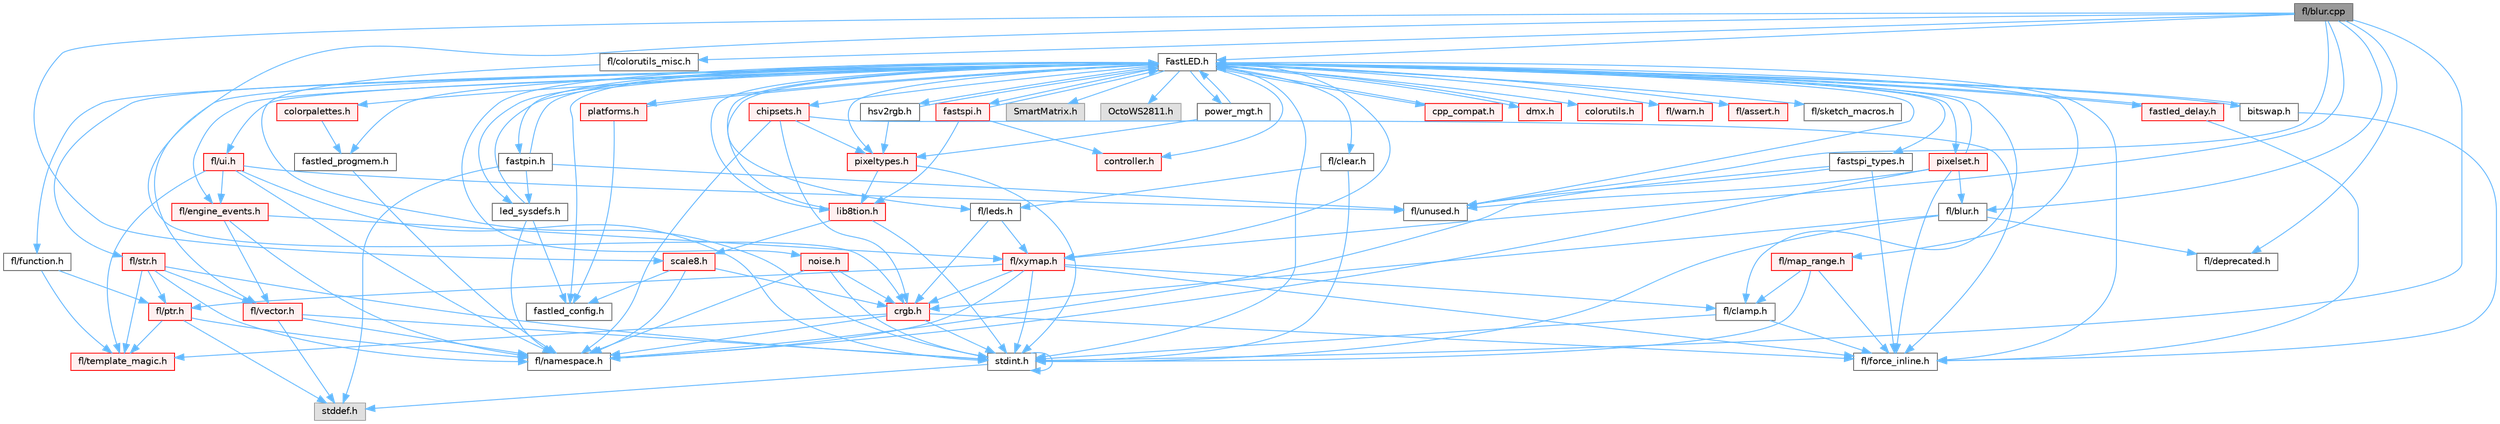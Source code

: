 digraph "fl/blur.cpp"
{
 // INTERACTIVE_SVG=YES
 // LATEX_PDF_SIZE
  bgcolor="transparent";
  edge [fontname=Helvetica,fontsize=10,labelfontname=Helvetica,labelfontsize=10];
  node [fontname=Helvetica,fontsize=10,shape=box,height=0.2,width=0.4];
  Node1 [id="Node000001",label="fl/blur.cpp",height=0.2,width=0.4,color="gray40", fillcolor="grey60", style="filled", fontcolor="black",tooltip=" "];
  Node1 -> Node2 [id="edge1_Node000001_Node000002",color="steelblue1",style="solid",tooltip=" "];
  Node2 [id="Node000002",label="stdint.h",height=0.2,width=0.4,color="grey40", fillcolor="white", style="filled",URL="$df/dd8/stdint_8h.html",tooltip=" "];
  Node2 -> Node3 [id="edge2_Node000002_Node000003",color="steelblue1",style="solid",tooltip=" "];
  Node3 [id="Node000003",label="stddef.h",height=0.2,width=0.4,color="grey60", fillcolor="#E0E0E0", style="filled",tooltip=" "];
  Node2 -> Node2 [id="edge3_Node000002_Node000002",color="steelblue1",style="solid",tooltip=" "];
  Node1 -> Node4 [id="edge4_Node000001_Node000004",color="steelblue1",style="solid",tooltip=" "];
  Node4 [id="Node000004",label="FastLED.h",height=0.2,width=0.4,color="grey40", fillcolor="white", style="filled",URL="$db/d97/_fast_l_e_d_8h.html",tooltip="central include file for FastLED, defines the CFastLED class/object"];
  Node4 -> Node2 [id="edge5_Node000004_Node000002",color="steelblue1",style="solid",tooltip=" "];
  Node4 -> Node5 [id="edge6_Node000004_Node000005",color="steelblue1",style="solid",tooltip=" "];
  Node5 [id="Node000005",label="SmartMatrix.h",height=0.2,width=0.4,color="grey60", fillcolor="#E0E0E0", style="filled",tooltip=" "];
  Node4 -> Node6 [id="edge7_Node000004_Node000006",color="steelblue1",style="solid",tooltip=" "];
  Node6 [id="Node000006",label="OctoWS2811.h",height=0.2,width=0.4,color="grey60", fillcolor="#E0E0E0", style="filled",tooltip=" "];
  Node4 -> Node7 [id="edge8_Node000004_Node000007",color="steelblue1",style="solid",tooltip=" "];
  Node7 [id="Node000007",label="fl/force_inline.h",height=0.2,width=0.4,color="grey40", fillcolor="white", style="filled",URL="$d4/d64/force__inline_8h.html",tooltip=" "];
  Node4 -> Node8 [id="edge9_Node000004_Node000008",color="steelblue1",style="solid",tooltip=" "];
  Node8 [id="Node000008",label="cpp_compat.h",height=0.2,width=0.4,color="red", fillcolor="#FFF0F0", style="filled",URL="$d9/d13/cpp__compat_8h.html",tooltip="Compatibility functions based on C++ version."];
  Node8 -> Node4 [id="edge10_Node000008_Node000004",color="steelblue1",style="solid",tooltip=" "];
  Node4 -> Node10 [id="edge11_Node000004_Node000010",color="steelblue1",style="solid",tooltip=" "];
  Node10 [id="Node000010",label="fastled_config.h",height=0.2,width=0.4,color="grey40", fillcolor="white", style="filled",URL="$d5/d11/fastled__config_8h.html",tooltip="Contains definitions that can be used to configure FastLED at compile time."];
  Node4 -> Node11 [id="edge12_Node000004_Node000011",color="steelblue1",style="solid",tooltip=" "];
  Node11 [id="Node000011",label="led_sysdefs.h",height=0.2,width=0.4,color="grey40", fillcolor="white", style="filled",URL="$d9/d3e/led__sysdefs_8h.html",tooltip="Determines which platform system definitions to include."];
  Node11 -> Node4 [id="edge13_Node000011_Node000004",color="steelblue1",style="solid",tooltip=" "];
  Node11 -> Node10 [id="edge14_Node000011_Node000010",color="steelblue1",style="solid",tooltip=" "];
  Node11 -> Node12 [id="edge15_Node000011_Node000012",color="steelblue1",style="solid",tooltip=" "];
  Node12 [id="Node000012",label="fl/namespace.h",height=0.2,width=0.4,color="grey40", fillcolor="white", style="filled",URL="$df/d2a/namespace_8h.html",tooltip="Implements the FastLED namespace macros."];
  Node4 -> Node13 [id="edge16_Node000004_Node000013",color="steelblue1",style="solid",tooltip=" "];
  Node13 [id="Node000013",label="fastled_delay.h",height=0.2,width=0.4,color="red", fillcolor="#FFF0F0", style="filled",URL="$d0/da8/fastled__delay_8h.html",tooltip="Utility functions and classes for managing delay cycles."];
  Node13 -> Node4 [id="edge17_Node000013_Node000004",color="steelblue1",style="solid",tooltip=" "];
  Node13 -> Node7 [id="edge18_Node000013_Node000007",color="steelblue1",style="solid",tooltip=" "];
  Node4 -> Node15 [id="edge19_Node000004_Node000015",color="steelblue1",style="solid",tooltip=" "];
  Node15 [id="Node000015",label="bitswap.h",height=0.2,width=0.4,color="grey40", fillcolor="white", style="filled",URL="$de/ded/bitswap_8h.html",tooltip="Functions for doing a rotation of bits/bytes used by parallel output."];
  Node15 -> Node4 [id="edge20_Node000015_Node000004",color="steelblue1",style="solid",tooltip=" "];
  Node15 -> Node7 [id="edge21_Node000015_Node000007",color="steelblue1",style="solid",tooltip=" "];
  Node4 -> Node16 [id="edge22_Node000004_Node000016",color="steelblue1",style="solid",tooltip=" "];
  Node16 [id="Node000016",label="controller.h",height=0.2,width=0.4,color="red", fillcolor="#FFF0F0", style="filled",URL="$d2/dd9/controller_8h.html",tooltip="deprecated: base definitions used by led controllers for writing out led data"];
  Node4 -> Node70 [id="edge23_Node000004_Node000070",color="steelblue1",style="solid",tooltip=" "];
  Node70 [id="Node000070",label="fastpin.h",height=0.2,width=0.4,color="grey40", fillcolor="white", style="filled",URL="$db/d65/fastpin_8h.html",tooltip="Class base definitions for defining fast pin access."];
  Node70 -> Node4 [id="edge24_Node000070_Node000004",color="steelblue1",style="solid",tooltip=" "];
  Node70 -> Node11 [id="edge25_Node000070_Node000011",color="steelblue1",style="solid",tooltip=" "];
  Node70 -> Node3 [id="edge26_Node000070_Node000003",color="steelblue1",style="solid",tooltip=" "];
  Node70 -> Node37 [id="edge27_Node000070_Node000037",color="steelblue1",style="solid",tooltip=" "];
  Node37 [id="Node000037",label="fl/unused.h",height=0.2,width=0.4,color="grey40", fillcolor="white", style="filled",URL="$d8/d4b/unused_8h.html",tooltip=" "];
  Node4 -> Node71 [id="edge28_Node000004_Node000071",color="steelblue1",style="solid",tooltip=" "];
  Node71 [id="Node000071",label="fastspi_types.h",height=0.2,width=0.4,color="grey40", fillcolor="white", style="filled",URL="$d2/ddb/fastspi__types_8h.html",tooltip="Data types and constants used by SPI interfaces."];
  Node71 -> Node7 [id="edge29_Node000071_Node000007",color="steelblue1",style="solid",tooltip=" "];
  Node71 -> Node12 [id="edge30_Node000071_Node000012",color="steelblue1",style="solid",tooltip=" "];
  Node71 -> Node37 [id="edge31_Node000071_Node000037",color="steelblue1",style="solid",tooltip=" "];
  Node4 -> Node72 [id="edge32_Node000004_Node000072",color="steelblue1",style="solid",tooltip=" "];
  Node72 [id="Node000072",label="dmx.h",height=0.2,width=0.4,color="red", fillcolor="#FFF0F0", style="filled",URL="$d3/de1/dmx_8h.html",tooltip="Defines the DMX512-based LED controllers."];
  Node72 -> Node4 [id="edge33_Node000072_Node000004",color="steelblue1",style="solid",tooltip=" "];
  Node4 -> Node75 [id="edge34_Node000004_Node000075",color="steelblue1",style="solid",tooltip=" "];
  Node75 [id="Node000075",label="platforms.h",height=0.2,width=0.4,color="red", fillcolor="#FFF0F0", style="filled",URL="$da/dc9/platforms_8h.html",tooltip="Determines which platforms headers to include."];
  Node75 -> Node4 [id="edge35_Node000075_Node000004",color="steelblue1",style="solid",tooltip=" "];
  Node75 -> Node10 [id="edge36_Node000075_Node000010",color="steelblue1",style="solid",tooltip=" "];
  Node4 -> Node77 [id="edge37_Node000004_Node000077",color="steelblue1",style="solid",tooltip=" "];
  Node77 [id="Node000077",label="fastled_progmem.h",height=0.2,width=0.4,color="grey40", fillcolor="white", style="filled",URL="$df/dab/fastled__progmem_8h.html",tooltip="Wrapper definitions to allow seamless use of PROGMEM in environments that have it."];
  Node77 -> Node12 [id="edge38_Node000077_Node000012",color="steelblue1",style="solid",tooltip=" "];
  Node4 -> Node19 [id="edge39_Node000004_Node000019",color="steelblue1",style="solid",tooltip=" "];
  Node19 [id="Node000019",label="lib8tion.h",height=0.2,width=0.4,color="red", fillcolor="#FFF0F0", style="filled",URL="$df/da5/lib8tion_8h.html",tooltip="Fast, efficient 8-bit math functions specifically designed for high-performance LED programming."];
  Node19 -> Node4 [id="edge40_Node000019_Node000004",color="steelblue1",style="solid",tooltip=" "];
  Node19 -> Node2 [id="edge41_Node000019_Node000002",color="steelblue1",style="solid",tooltip=" "];
  Node19 -> Node44 [id="edge42_Node000019_Node000044",color="steelblue1",style="solid",tooltip=" "];
  Node44 [id="Node000044",label="scale8.h",height=0.2,width=0.4,color="red", fillcolor="#FFF0F0", style="filled",URL="$db/d91/scale8_8h.html",tooltip="Fast, efficient 8-bit scaling functions specifically designed for high-performance LED programming."];
  Node44 -> Node45 [id="edge43_Node000044_Node000045",color="steelblue1",style="solid",tooltip=" "];
  Node45 [id="Node000045",label="crgb.h",height=0.2,width=0.4,color="red", fillcolor="#FFF0F0", style="filled",URL="$db/dd1/crgb_8h.html",tooltip="Defines the red, green, and blue (RGB) pixel struct."];
  Node45 -> Node2 [id="edge44_Node000045_Node000002",color="steelblue1",style="solid",tooltip=" "];
  Node45 -> Node12 [id="edge45_Node000045_Node000012",color="steelblue1",style="solid",tooltip=" "];
  Node45 -> Node7 [id="edge46_Node000045_Node000007",color="steelblue1",style="solid",tooltip=" "];
  Node45 -> Node39 [id="edge47_Node000045_Node000039",color="steelblue1",style="solid",tooltip=" "];
  Node39 [id="Node000039",label="fl/template_magic.h",height=0.2,width=0.4,color="red", fillcolor="#FFF0F0", style="filled",URL="$d8/d0c/template__magic_8h.html",tooltip=" "];
  Node44 -> Node12 [id="edge48_Node000044_Node000012",color="steelblue1",style="solid",tooltip=" "];
  Node44 -> Node10 [id="edge49_Node000044_Node000010",color="steelblue1",style="solid",tooltip=" "];
  Node4 -> Node18 [id="edge50_Node000004_Node000018",color="steelblue1",style="solid",tooltip=" "];
  Node18 [id="Node000018",label="pixeltypes.h",height=0.2,width=0.4,color="red", fillcolor="#FFF0F0", style="filled",URL="$d2/dba/pixeltypes_8h.html",tooltip="Includes defintions for RGB and HSV pixels."];
  Node18 -> Node2 [id="edge51_Node000018_Node000002",color="steelblue1",style="solid",tooltip=" "];
  Node18 -> Node19 [id="edge52_Node000018_Node000019",color="steelblue1",style="solid",tooltip=" "];
  Node4 -> Node78 [id="edge53_Node000004_Node000078",color="steelblue1",style="solid",tooltip=" "];
  Node78 [id="Node000078",label="hsv2rgb.h",height=0.2,width=0.4,color="grey40", fillcolor="white", style="filled",URL="$de/d9a/hsv2rgb_8h.html",tooltip="Functions to convert from the HSV colorspace to the RGB colorspace."];
  Node78 -> Node4 [id="edge54_Node000078_Node000004",color="steelblue1",style="solid",tooltip=" "];
  Node78 -> Node18 [id="edge55_Node000078_Node000018",color="steelblue1",style="solid",tooltip=" "];
  Node4 -> Node79 [id="edge56_Node000004_Node000079",color="steelblue1",style="solid",tooltip=" "];
  Node79 [id="Node000079",label="colorutils.h",height=0.2,width=0.4,color="red", fillcolor="#FFF0F0", style="filled",URL="$d1/dfb/colorutils_8h.html",tooltip=" "];
  Node4 -> Node84 [id="edge57_Node000004_Node000084",color="steelblue1",style="solid",tooltip=" "];
  Node84 [id="Node000084",label="pixelset.h",height=0.2,width=0.4,color="red", fillcolor="#FFF0F0", style="filled",URL="$d4/d46/pixelset_8h.html",tooltip="Declares classes for managing logical groups of LEDs."];
  Node84 -> Node7 [id="edge58_Node000084_Node000007",color="steelblue1",style="solid",tooltip=" "];
  Node84 -> Node12 [id="edge59_Node000084_Node000012",color="steelblue1",style="solid",tooltip=" "];
  Node84 -> Node37 [id="edge60_Node000084_Node000037",color="steelblue1",style="solid",tooltip=" "];
  Node84 -> Node81 [id="edge61_Node000084_Node000081",color="steelblue1",style="solid",tooltip=" "];
  Node81 [id="Node000081",label="fl/blur.h",height=0.2,width=0.4,color="grey40", fillcolor="white", style="filled",URL="$d4/df5/blur_8h.html",tooltip=" "];
  Node81 -> Node2 [id="edge62_Node000081_Node000002",color="steelblue1",style="solid",tooltip=" "];
  Node81 -> Node45 [id="edge63_Node000081_Node000045",color="steelblue1",style="solid",tooltip=" "];
  Node81 -> Node38 [id="edge64_Node000081_Node000038",color="steelblue1",style="solid",tooltip=" "];
  Node38 [id="Node000038",label="fl/deprecated.h",height=0.2,width=0.4,color="grey40", fillcolor="white", style="filled",URL="$d4/dce/deprecated_8h.html",tooltip=" "];
  Node84 -> Node4 [id="edge65_Node000084_Node000004",color="steelblue1",style="solid",tooltip=" "];
  Node4 -> Node85 [id="edge66_Node000004_Node000085",color="steelblue1",style="solid",tooltip=" "];
  Node85 [id="Node000085",label="colorpalettes.h",height=0.2,width=0.4,color="red", fillcolor="#FFF0F0", style="filled",URL="$dc/dcc/colorpalettes_8h.html",tooltip="Declarations for the predefined color palettes supplied by FastLED."];
  Node85 -> Node77 [id="edge67_Node000085_Node000077",color="steelblue1",style="solid",tooltip=" "];
  Node4 -> Node86 [id="edge68_Node000004_Node000086",color="steelblue1",style="solid",tooltip=" "];
  Node86 [id="Node000086",label="noise.h",height=0.2,width=0.4,color="red", fillcolor="#FFF0F0", style="filled",URL="$d1/d31/noise_8h.html",tooltip="Functions to generate and fill arrays with noise."];
  Node86 -> Node2 [id="edge69_Node000086_Node000002",color="steelblue1",style="solid",tooltip=" "];
  Node86 -> Node45 [id="edge70_Node000086_Node000045",color="steelblue1",style="solid",tooltip=" "];
  Node86 -> Node12 [id="edge71_Node000086_Node000012",color="steelblue1",style="solid",tooltip=" "];
  Node4 -> Node87 [id="edge72_Node000004_Node000087",color="steelblue1",style="solid",tooltip=" "];
  Node87 [id="Node000087",label="power_mgt.h",height=0.2,width=0.4,color="grey40", fillcolor="white", style="filled",URL="$dc/d5b/power__mgt_8h.html",tooltip="Functions to limit the power used by FastLED."];
  Node87 -> Node4 [id="edge73_Node000087_Node000004",color="steelblue1",style="solid",tooltip=" "];
  Node87 -> Node18 [id="edge74_Node000087_Node000018",color="steelblue1",style="solid",tooltip=" "];
  Node4 -> Node88 [id="edge75_Node000004_Node000088",color="steelblue1",style="solid",tooltip=" "];
  Node88 [id="Node000088",label="fastspi.h",height=0.2,width=0.4,color="red", fillcolor="#FFF0F0", style="filled",URL="$d6/ddc/fastspi_8h.html",tooltip="Serial peripheral interface (SPI) definitions per platform."];
  Node88 -> Node4 [id="edge76_Node000088_Node000004",color="steelblue1",style="solid",tooltip=" "];
  Node88 -> Node16 [id="edge77_Node000088_Node000016",color="steelblue1",style="solid",tooltip=" "];
  Node88 -> Node19 [id="edge78_Node000088_Node000019",color="steelblue1",style="solid",tooltip=" "];
  Node4 -> Node90 [id="edge79_Node000004_Node000090",color="steelblue1",style="solid",tooltip=" "];
  Node90 [id="Node000090",label="chipsets.h",height=0.2,width=0.4,color="red", fillcolor="#FFF0F0", style="filled",URL="$db/d66/chipsets_8h.html",tooltip="Contains the bulk of the definitions for the various LED chipsets supported."];
  Node90 -> Node18 [id="edge80_Node000090_Node000018",color="steelblue1",style="solid",tooltip=" "];
  Node90 -> Node7 [id="edge81_Node000090_Node000007",color="steelblue1",style="solid",tooltip=" "];
  Node90 -> Node45 [id="edge82_Node000090_Node000045",color="steelblue1",style="solid",tooltip=" "];
  Node90 -> Node12 [id="edge83_Node000090_Node000012",color="steelblue1",style="solid",tooltip=" "];
  Node4 -> Node59 [id="edge84_Node000004_Node000059",color="steelblue1",style="solid",tooltip=" "];
  Node59 [id="Node000059",label="fl/engine_events.h",height=0.2,width=0.4,color="red", fillcolor="#FFF0F0", style="filled",URL="$db/dc0/engine__events_8h.html",tooltip=" "];
  Node59 -> Node12 [id="edge85_Node000059_Node000012",color="steelblue1",style="solid",tooltip=" "];
  Node59 -> Node40 [id="edge86_Node000059_Node000040",color="steelblue1",style="solid",tooltip=" "];
  Node40 [id="Node000040",label="fl/vector.h",height=0.2,width=0.4,color="red", fillcolor="#FFF0F0", style="filled",URL="$d6/d68/vector_8h.html",tooltip=" "];
  Node40 -> Node3 [id="edge87_Node000040_Node000003",color="steelblue1",style="solid",tooltip=" "];
  Node40 -> Node2 [id="edge88_Node000040_Node000002",color="steelblue1",style="solid",tooltip=" "];
  Node40 -> Node12 [id="edge89_Node000040_Node000012",color="steelblue1",style="solid",tooltip=" "];
  Node59 -> Node67 [id="edge90_Node000059_Node000067",color="steelblue1",style="solid",tooltip=" "];
  Node67 [id="Node000067",label="fl/xymap.h",height=0.2,width=0.4,color="red", fillcolor="#FFF0F0", style="filled",URL="$da/d61/xymap_8h.html",tooltip=" "];
  Node67 -> Node2 [id="edge91_Node000067_Node000002",color="steelblue1",style="solid",tooltip=" "];
  Node67 -> Node45 [id="edge92_Node000067_Node000045",color="steelblue1",style="solid",tooltip=" "];
  Node67 -> Node28 [id="edge93_Node000067_Node000028",color="steelblue1",style="solid",tooltip=" "];
  Node28 [id="Node000028",label="fl/clamp.h",height=0.2,width=0.4,color="grey40", fillcolor="white", style="filled",URL="$d6/dd3/clamp_8h.html",tooltip=" "];
  Node28 -> Node2 [id="edge94_Node000028_Node000002",color="steelblue1",style="solid",tooltip=" "];
  Node28 -> Node7 [id="edge95_Node000028_Node000007",color="steelblue1",style="solid",tooltip=" "];
  Node67 -> Node7 [id="edge96_Node000067_Node000007",color="steelblue1",style="solid",tooltip=" "];
  Node67 -> Node12 [id="edge97_Node000067_Node000012",color="steelblue1",style="solid",tooltip=" "];
  Node67 -> Node31 [id="edge98_Node000067_Node000031",color="steelblue1",style="solid",tooltip=" "];
  Node31 [id="Node000031",label="fl/ptr.h",height=0.2,width=0.4,color="red", fillcolor="#FFF0F0", style="filled",URL="$dd/d98/ptr_8h.html",tooltip=" "];
  Node31 -> Node3 [id="edge99_Node000031_Node000003",color="steelblue1",style="solid",tooltip=" "];
  Node31 -> Node12 [id="edge100_Node000031_Node000012",color="steelblue1",style="solid",tooltip=" "];
  Node31 -> Node39 [id="edge101_Node000031_Node000039",color="steelblue1",style="solid",tooltip=" "];
  Node4 -> Node91 [id="edge102_Node000004_Node000091",color="steelblue1",style="solid",tooltip=" "];
  Node91 [id="Node000091",label="fl/leds.h",height=0.2,width=0.4,color="grey40", fillcolor="white", style="filled",URL="$da/d78/leds_8h.html",tooltip=" "];
  Node91 -> Node45 [id="edge103_Node000091_Node000045",color="steelblue1",style="solid",tooltip=" "];
  Node91 -> Node67 [id="edge104_Node000091_Node000067",color="steelblue1",style="solid",tooltip=" "];
  Node4 -> Node25 [id="edge105_Node000004_Node000025",color="steelblue1",style="solid",tooltip=" "];
  Node25 [id="Node000025",label="fl/str.h",height=0.2,width=0.4,color="red", fillcolor="#FFF0F0", style="filled",URL="$d1/d93/str_8h.html",tooltip=" "];
  Node25 -> Node2 [id="edge106_Node000025_Node000002",color="steelblue1",style="solid",tooltip=" "];
  Node25 -> Node12 [id="edge107_Node000025_Node000012",color="steelblue1",style="solid",tooltip=" "];
  Node25 -> Node31 [id="edge108_Node000025_Node000031",color="steelblue1",style="solid",tooltip=" "];
  Node25 -> Node39 [id="edge109_Node000025_Node000039",color="steelblue1",style="solid",tooltip=" "];
  Node25 -> Node40 [id="edge110_Node000025_Node000040",color="steelblue1",style="solid",tooltip=" "];
  Node4 -> Node67 [id="edge111_Node000004_Node000067",color="steelblue1",style="solid",tooltip=" "];
  Node4 -> Node28 [id="edge112_Node000004_Node000028",color="steelblue1",style="solid",tooltip=" "];
  Node4 -> Node29 [id="edge113_Node000004_Node000029",color="steelblue1",style="solid",tooltip=" "];
  Node29 [id="Node000029",label="fl/map_range.h",height=0.2,width=0.4,color="red", fillcolor="#FFF0F0", style="filled",URL="$d1/d47/map__range_8h.html",tooltip=" "];
  Node29 -> Node2 [id="edge114_Node000029_Node000002",color="steelblue1",style="solid",tooltip=" "];
  Node29 -> Node28 [id="edge115_Node000029_Node000028",color="steelblue1",style="solid",tooltip=" "];
  Node29 -> Node7 [id="edge116_Node000029_Node000007",color="steelblue1",style="solid",tooltip=" "];
  Node4 -> Node92 [id="edge117_Node000004_Node000092",color="steelblue1",style="solid",tooltip=" "];
  Node92 [id="Node000092",label="fl/warn.h",height=0.2,width=0.4,color="red", fillcolor="#FFF0F0", style="filled",URL="$de/d77/warn_8h.html",tooltip=" "];
  Node4 -> Node63 [id="edge118_Node000004_Node000063",color="steelblue1",style="solid",tooltip=" "];
  Node63 [id="Node000063",label="fl/assert.h",height=0.2,width=0.4,color="red", fillcolor="#FFF0F0", style="filled",URL="$dc/da7/assert_8h.html",tooltip=" "];
  Node4 -> Node37 [id="edge119_Node000004_Node000037",color="steelblue1",style="solid",tooltip=" "];
  Node4 -> Node40 [id="edge120_Node000004_Node000040",color="steelblue1",style="solid",tooltip=" "];
  Node4 -> Node95 [id="edge121_Node000004_Node000095",color="steelblue1",style="solid",tooltip=" "];
  Node95 [id="Node000095",label="fl/function.h",height=0.2,width=0.4,color="grey40", fillcolor="white", style="filled",URL="$dd/d67/function_8h.html",tooltip=" "];
  Node95 -> Node31 [id="edge122_Node000095_Node000031",color="steelblue1",style="solid",tooltip=" "];
  Node95 -> Node39 [id="edge123_Node000095_Node000039",color="steelblue1",style="solid",tooltip=" "];
  Node4 -> Node96 [id="edge124_Node000004_Node000096",color="steelblue1",style="solid",tooltip=" "];
  Node96 [id="Node000096",label="fl/clear.h",height=0.2,width=0.4,color="grey40", fillcolor="white", style="filled",URL="$df/db0/clear_8h.html",tooltip=" "];
  Node96 -> Node91 [id="edge125_Node000096_Node000091",color="steelblue1",style="solid",tooltip=" "];
  Node96 -> Node2 [id="edge126_Node000096_Node000002",color="steelblue1",style="solid",tooltip=" "];
  Node4 -> Node97 [id="edge127_Node000004_Node000097",color="steelblue1",style="solid",tooltip=" "];
  Node97 [id="Node000097",label="fl/ui.h",height=0.2,width=0.4,color="red", fillcolor="#FFF0F0", style="filled",URL="$d9/d3b/ui_8h.html",tooltip=" "];
  Node97 -> Node2 [id="edge128_Node000097_Node000002",color="steelblue1",style="solid",tooltip=" "];
  Node97 -> Node59 [id="edge129_Node000097_Node000059",color="steelblue1",style="solid",tooltip=" "];
  Node97 -> Node12 [id="edge130_Node000097_Node000012",color="steelblue1",style="solid",tooltip=" "];
  Node97 -> Node39 [id="edge131_Node000097_Node000039",color="steelblue1",style="solid",tooltip=" "];
  Node97 -> Node37 [id="edge132_Node000097_Node000037",color="steelblue1",style="solid",tooltip=" "];
  Node4 -> Node106 [id="edge133_Node000004_Node000106",color="steelblue1",style="solid",tooltip=" "];
  Node106 [id="Node000106",label="fl/sketch_macros.h",height=0.2,width=0.4,color="grey40", fillcolor="white", style="filled",URL="$d1/dbc/sketch__macros_8h.html",tooltip=" "];
  Node1 -> Node45 [id="edge134_Node000001_Node000045",color="steelblue1",style="solid",tooltip=" "];
  Node1 -> Node81 [id="edge135_Node000001_Node000081",color="steelblue1",style="solid",tooltip=" "];
  Node1 -> Node82 [id="edge136_Node000001_Node000082",color="steelblue1",style="solid",tooltip=" "];
  Node82 [id="Node000082",label="fl/colorutils_misc.h",height=0.2,width=0.4,color="grey40", fillcolor="white", style="filled",URL="$dd/db2/colorutils__misc_8h.html",tooltip=" "];
  Node82 -> Node2 [id="edge137_Node000082_Node000002",color="steelblue1",style="solid",tooltip=" "];
  Node1 -> Node38 [id="edge138_Node000001_Node000038",color="steelblue1",style="solid",tooltip=" "];
  Node1 -> Node37 [id="edge139_Node000001_Node000037",color="steelblue1",style="solid",tooltip=" "];
  Node1 -> Node67 [id="edge140_Node000001_Node000067",color="steelblue1",style="solid",tooltip=" "];
  Node1 -> Node44 [id="edge141_Node000001_Node000044",color="steelblue1",style="solid",tooltip=" "];
}
